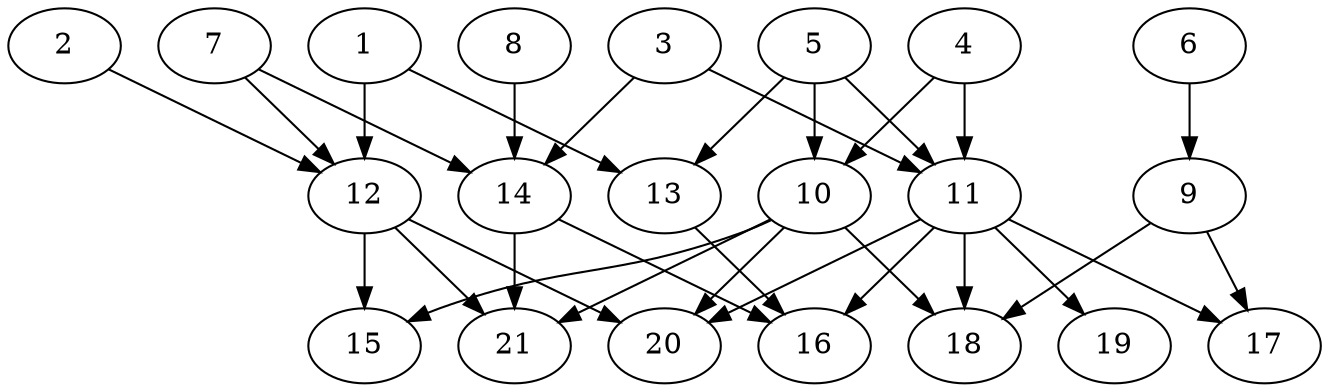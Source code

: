 // DAG (tier=2-normal, mode=compute, n=21, ccr=0.358, fat=0.605, density=0.498, regular=0.504, jump=0.130, mindata=524288, maxdata=8388608)
// DAG automatically generated by daggen at Sun Aug 24 16:33:33 2025
// /home/ermia/Project/Environments/daggen/bin/daggen --dot --ccr 0.358 --fat 0.605 --regular 0.504 --density 0.498 --jump 0.130 --mindata 524288 --maxdata 8388608 -n 21 
digraph G {
  1 [size="313917352399310159872", alpha="0.10", expect_size="156958676199655079936"]
  1 -> 12 [size ="369516244631552"]
  1 -> 13 [size ="369516244631552"]
  2 [size="3926840397931514", alpha="0.18", expect_size="1963420198965757"]
  2 -> 12 [size ="466714307330048"]
  3 [size="154111723181095520", alpha="0.12", expect_size="77055861590547760"]
  3 -> 11 [size ="66473217228800"]
  3 -> 14 [size ="66473217228800"]
  4 [size="86064697842762064", alpha="0.02", expect_size="43032348921381032"]
  4 -> 10 [size ="165518677901312"]
  4 -> 11 [size ="165518677901312"]
  5 [size="4446452883330079", alpha="0.16", expect_size="2223226441665039"]
  5 -> 10 [size ="124146440732672"]
  5 -> 11 [size ="124146440732672"]
  5 -> 13 [size ="124146440732672"]
  6 [size="6302371918456107", alpha="0.12", expect_size="3151185959228053"]
  6 -> 9 [size ="2910184275968"]
  7 [size="107958969040896000000", alpha="0.19", expect_size="53979484520448000000"]
  7 -> 12 [size ="181382676480000"]
  7 -> 14 [size ="181382676480000"]
  8 [size="1212975941716364", alpha="0.04", expect_size="606487970858182"]
  8 -> 14 [size ="99036711354368"]
  9 [size="181090937470976000000", alpha="0.11", expect_size="90545468735488000000"]
  9 -> 17 [size ="256067502080000"]
  9 -> 18 [size ="256067502080000"]
  10 [size="9231828142615622", alpha="0.02", expect_size="4615914071307811"]
  10 -> 15 [size ="389030923468800"]
  10 -> 18 [size ="389030923468800"]
  10 -> 20 [size ="389030923468800"]
  10 -> 21 [size ="389030923468800"]
  11 [size="310513962472188", alpha="0.12", expect_size="155256981236094"]
  11 -> 16 [size ="14176747520000"]
  11 -> 17 [size ="14176747520000"]
  11 -> 18 [size ="14176747520000"]
  11 -> 19 [size ="14176747520000"]
  11 -> 20 [size ="14176747520000"]
  12 [size="190379676838269152", alpha="0.15", expect_size="95189838419134576"]
  12 -> 15 [size ="72162908045312"]
  12 -> 20 [size ="72162908045312"]
  12 -> 21 [size ="72162908045312"]
  13 [size="189755583967778016", alpha="0.09", expect_size="94877791983889008"]
  13 -> 16 [size ="131281178329088"]
  14 [size="115145351212511840", alpha="0.17", expect_size="57572675606255920"]
  14 -> 16 [size ="69868682477568"]
  14 -> 21 [size ="69868682477568"]
  15 [size="538494875239186432000", alpha="0.07", expect_size="269247437619593216000"]
  16 [size="199897882940145664000", alpha="0.07", expect_size="99948941470072832000"]
  17 [size="3823905679235362", alpha="0.07", expect_size="1911952839617681"]
  18 [size="191275128268532480", alpha="0.12", expect_size="95637564134266240"]
  19 [size="4269302708139445", alpha="0.18", expect_size="2134651354069722"]
  20 [size="5425649322509205504", alpha="0.12", expect_size="2712824661254602752"]
  21 [size="1650646120265572", alpha="0.13", expect_size="825323060132786"]
}